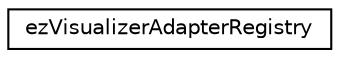 digraph "Graphical Class Hierarchy"
{
 // LATEX_PDF_SIZE
  edge [fontname="Helvetica",fontsize="10",labelfontname="Helvetica",labelfontsize="10"];
  node [fontname="Helvetica",fontsize="10",shape=record];
  rankdir="LR";
  Node0 [label="ezVisualizerAdapterRegistry",height=0.2,width=0.4,color="black", fillcolor="white", style="filled",URL="$dc/df4/classez_visualizer_adapter_registry.htm",tooltip=" "];
}
